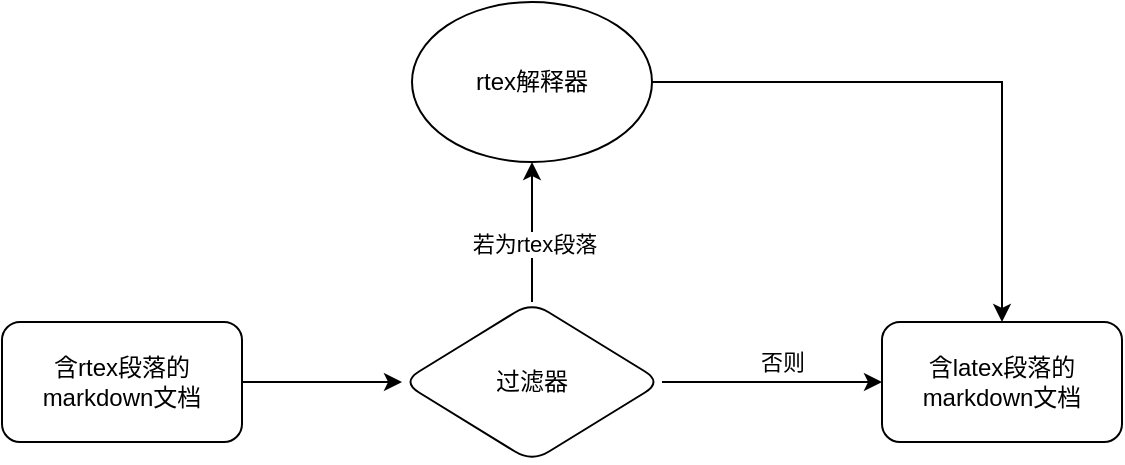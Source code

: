 <mxfile version="13.9.9" type="device"><diagram id="dbZhnw6mcxvZ4A-0AoRE" name="第 1 页"><mxGraphModel dx="1024" dy="632" grid="1" gridSize="10" guides="1" tooltips="1" connect="1" arrows="1" fold="1" page="1" pageScale="1" pageWidth="827" pageHeight="1169" math="0" shadow="0"><root><mxCell id="0"/><mxCell id="1" parent="0"/><mxCell id="ZUQbw49t8UedCTs7hvhl-5" value="" style="edgeStyle=orthogonalEdgeStyle;rounded=0;orthogonalLoop=1;jettySize=auto;html=1;" edge="1" parent="1" source="ZUQbw49t8UedCTs7hvhl-1" target="ZUQbw49t8UedCTs7hvhl-4"><mxGeometry relative="1" as="geometry"/></mxCell><mxCell id="ZUQbw49t8UedCTs7hvhl-1" value="含rtex段落的markdown文档" style="rounded=1;whiteSpace=wrap;html=1;" vertex="1" parent="1"><mxGeometry x="180" y="400" width="120" height="60" as="geometry"/></mxCell><mxCell id="ZUQbw49t8UedCTs7hvhl-9" value="" style="edgeStyle=orthogonalEdgeStyle;rounded=0;orthogonalLoop=1;jettySize=auto;html=1;" edge="1" parent="1" source="ZUQbw49t8UedCTs7hvhl-4" target="ZUQbw49t8UedCTs7hvhl-8"><mxGeometry relative="1" as="geometry"/></mxCell><mxCell id="ZUQbw49t8UedCTs7hvhl-13" value="若为rtex段落" style="edgeLabel;html=1;align=center;verticalAlign=middle;resizable=0;points=[];" vertex="1" connectable="0" parent="ZUQbw49t8UedCTs7hvhl-9"><mxGeometry x="-0.153" y="-1" relative="1" as="geometry"><mxPoint as="offset"/></mxGeometry></mxCell><mxCell id="ZUQbw49t8UedCTs7hvhl-11" value="" style="edgeStyle=orthogonalEdgeStyle;rounded=0;orthogonalLoop=1;jettySize=auto;html=1;" edge="1" parent="1" source="ZUQbw49t8UedCTs7hvhl-4" target="ZUQbw49t8UedCTs7hvhl-10"><mxGeometry relative="1" as="geometry"/></mxCell><mxCell id="ZUQbw49t8UedCTs7hvhl-14" value="否则" style="edgeLabel;html=1;align=center;verticalAlign=middle;resizable=0;points=[];" vertex="1" connectable="0" parent="ZUQbw49t8UedCTs7hvhl-11"><mxGeometry x="-0.246" y="1" relative="1" as="geometry"><mxPoint x="18" y="-9" as="offset"/></mxGeometry></mxCell><mxCell id="ZUQbw49t8UedCTs7hvhl-4" value="过滤器" style="rhombus;whiteSpace=wrap;html=1;rounded=1;" vertex="1" parent="1"><mxGeometry x="380" y="390" width="130" height="80" as="geometry"/></mxCell><mxCell id="ZUQbw49t8UedCTs7hvhl-12" style="edgeStyle=orthogonalEdgeStyle;rounded=0;orthogonalLoop=1;jettySize=auto;html=1;exitX=1;exitY=0.5;exitDx=0;exitDy=0;entryX=0.5;entryY=0;entryDx=0;entryDy=0;" edge="1" parent="1" source="ZUQbw49t8UedCTs7hvhl-8" target="ZUQbw49t8UedCTs7hvhl-10"><mxGeometry relative="1" as="geometry"/></mxCell><mxCell id="ZUQbw49t8UedCTs7hvhl-8" value="rtex解释器" style="ellipse;whiteSpace=wrap;html=1;rounded=1;" vertex="1" parent="1"><mxGeometry x="385" y="240" width="120" height="80" as="geometry"/></mxCell><mxCell id="ZUQbw49t8UedCTs7hvhl-10" value="含latex段落的markdown文档" style="whiteSpace=wrap;html=1;rounded=1;" vertex="1" parent="1"><mxGeometry x="620" y="400" width="120" height="60" as="geometry"/></mxCell></root></mxGraphModel></diagram></mxfile>
